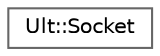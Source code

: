 digraph "Graphical Class Hierarchy"
{
 // LATEX_PDF_SIZE
  bgcolor="transparent";
  edge [fontname=Helvetica,fontsize=10,labelfontname=Helvetica,labelfontsize=10];
  node [fontname=Helvetica,fontsize=10,shape=box,height=0.2,width=0.4];
  rankdir="LR";
  Node0 [id="Node000000",label="Ult::Socket",height=0.2,width=0.4,color="grey40", fillcolor="white", style="filled",URL="$class_ult_1_1_socket.html",tooltip=" "];
}
